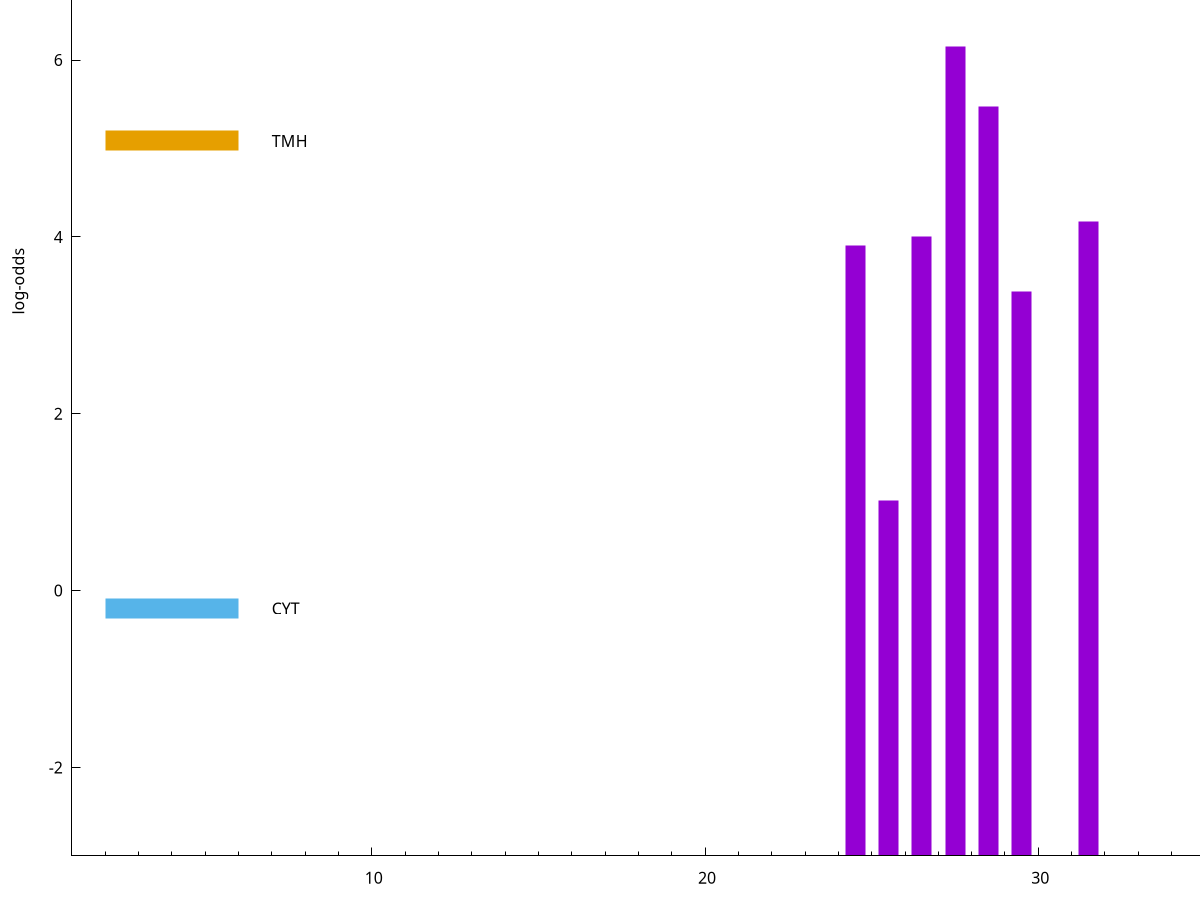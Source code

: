 set title "LipoP predictions for SRR4017849.gff"
set size 2., 1.4
set xrange [1:70] 
set mxtics 10
set yrange [-3:10]
set y2range [0:13]
set ylabel "log-odds"
set term postscript eps color solid "Helvetica" 30
set output "SRR4017849.gff31.eps"
set arrow from 2,7.46884 to 6,7.46884 nohead lt 1 lw 20
set label "SpI" at 7,7.46884
set arrow from 2,5.08445 to 6,5.08445 nohead lt 4 lw 20
set label "TMH" at 7,5.08445
set arrow from 2,-0.200913 to 6,-0.200913 nohead lt 3 lw 20
set label "CYT" at 7,-0.200913
set arrow from 2,7.46884 to 6,7.46884 nohead lt 1 lw 20
set label "SpI" at 7,7.46884
# NOTE: The scores below are the log-odds scores with the threshold
# NOTE: subtracted (a hack to make gnuplot make the histogram all
# NOTE: look nice).
plot "-" axes x1y2 title "" with impulses lt 1 lw 20
27.500000 9.150720
28.500000 8.471590
31.500000 7.171580
26.500000 7.007890
24.500000 6.899190
29.500000 6.387170
25.500000 4.024050
e
exit
